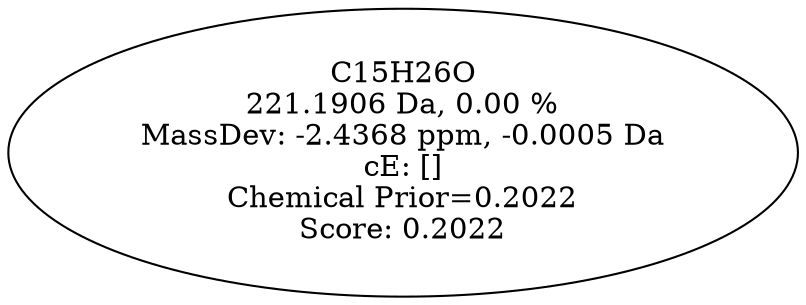 strict digraph {
v1 [label="C15H26O\n221.1906 Da, 0.00 %\nMassDev: -2.4368 ppm, -0.0005 Da\ncE: []\nChemical Prior=0.2022\nScore: 0.2022"];
}